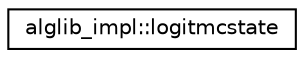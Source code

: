 digraph "Graphical Class Hierarchy"
{
  edge [fontname="Helvetica",fontsize="10",labelfontname="Helvetica",labelfontsize="10"];
  node [fontname="Helvetica",fontsize="10",shape=record];
  rankdir="LR";
  Node0 [label="alglib_impl::logitmcstate",height=0.2,width=0.4,color="black", fillcolor="white", style="filled",URL="$structalglib__impl_1_1logitmcstate.html"];
}
